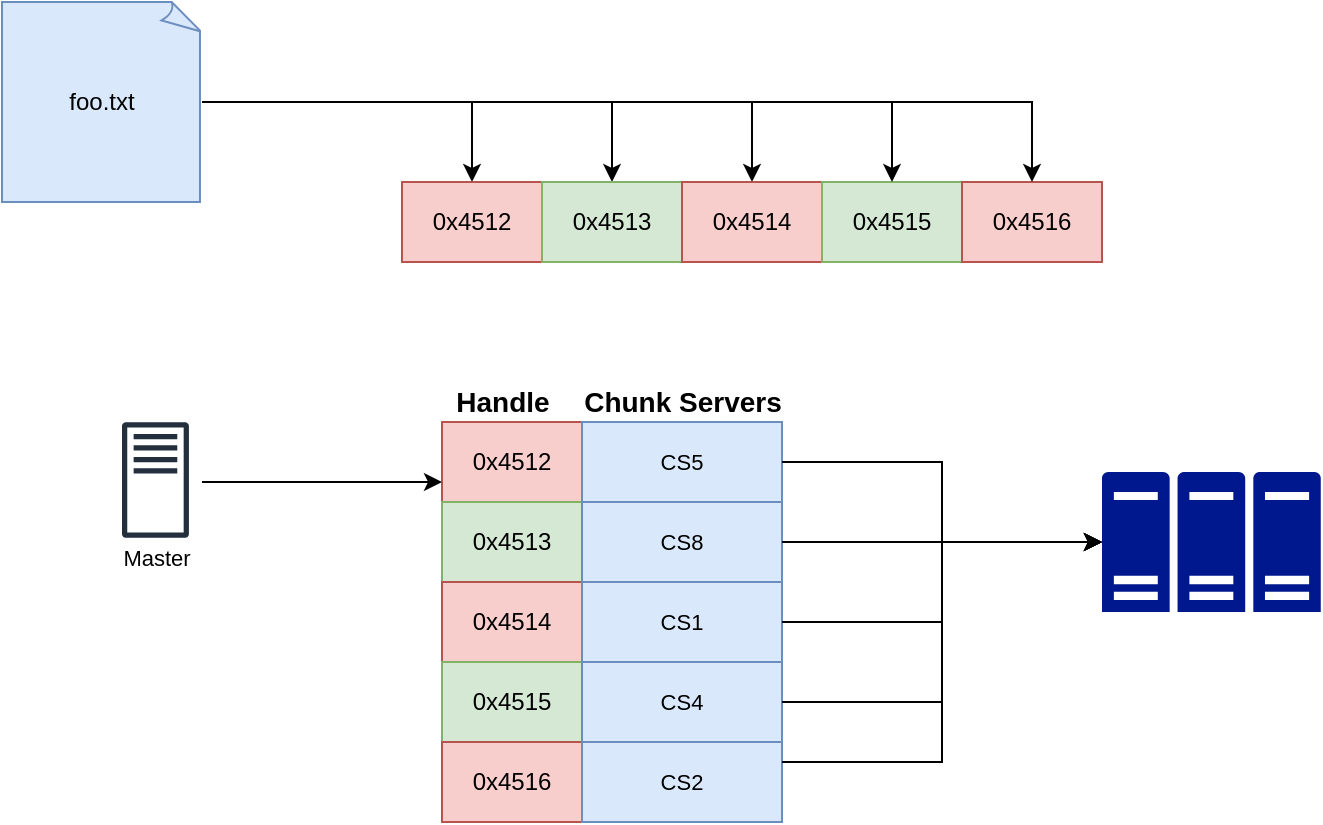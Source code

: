 <mxfile version="16.1.2" type="device"><diagram id="MhVUHVyQ_zmAFyE3Kpdw" name="Page-1"><mxGraphModel dx="1355" dy="878" grid="1" gridSize="10" guides="1" tooltips="1" connect="1" arrows="1" fold="1" page="1" pageScale="1" pageWidth="827" pageHeight="1169" math="0" shadow="0"><root><mxCell id="0"/><mxCell id="1" parent="0"/><mxCell id="_tNJ9wvE9kh-QBGDXk6E-16" style="edgeStyle=orthogonalEdgeStyle;shape=connector;rounded=0;orthogonalLoop=1;jettySize=auto;html=1;exitX=0.5;exitY=0;exitDx=0;exitDy=0;labelBackgroundColor=default;fontFamily=Helvetica;fontSize=11;fontColor=default;startArrow=classic;endArrow=none;strokeColor=default;" edge="1" parent="1" source="_tNJ9wvE9kh-QBGDXk6E-2"><mxGeometry relative="1" as="geometry"><mxPoint x="295" y="120" as="targetPoint"/></mxGeometry></mxCell><mxCell id="_tNJ9wvE9kh-QBGDXk6E-2" value="0x4512" style="rounded=0;whiteSpace=wrap;html=1;fillColor=#f8cecc;strokeColor=#b85450;" vertex="1" parent="1"><mxGeometry x="260" y="160" width="70" height="40" as="geometry"/></mxCell><mxCell id="_tNJ9wvE9kh-QBGDXk6E-15" style="edgeStyle=orthogonalEdgeStyle;shape=connector;rounded=0;orthogonalLoop=1;jettySize=auto;html=1;exitX=0.5;exitY=0;exitDx=0;exitDy=0;labelBackgroundColor=default;fontFamily=Helvetica;fontSize=11;fontColor=default;startArrow=classic;endArrow=none;strokeColor=default;" edge="1" parent="1" source="_tNJ9wvE9kh-QBGDXk6E-3"><mxGeometry relative="1" as="geometry"><mxPoint x="365" y="120" as="targetPoint"/></mxGeometry></mxCell><mxCell id="_tNJ9wvE9kh-QBGDXk6E-3" value="&lt;span&gt;0x4513&lt;/span&gt;" style="rounded=0;whiteSpace=wrap;html=1;fillColor=#d5e8d4;strokeColor=#82b366;" vertex="1" parent="1"><mxGeometry x="330" y="160" width="70" height="40" as="geometry"/></mxCell><mxCell id="_tNJ9wvE9kh-QBGDXk6E-14" style="edgeStyle=orthogonalEdgeStyle;rounded=0;orthogonalLoop=1;jettySize=auto;html=1;exitX=0.5;exitY=0;exitDx=0;exitDy=0;startArrow=classic;endArrow=none;" edge="1" parent="1" source="_tNJ9wvE9kh-QBGDXk6E-4"><mxGeometry relative="1" as="geometry"><mxPoint x="435" y="120" as="targetPoint"/></mxGeometry></mxCell><mxCell id="_tNJ9wvE9kh-QBGDXk6E-4" value="&lt;span&gt;0x4514&lt;/span&gt;" style="rounded=0;whiteSpace=wrap;html=1;fillColor=#f8cecc;strokeColor=#b85450;" vertex="1" parent="1"><mxGeometry x="400" y="160" width="70" height="40" as="geometry"/></mxCell><mxCell id="_tNJ9wvE9kh-QBGDXk6E-5" value="&lt;span&gt;0x4515&lt;/span&gt;" style="rounded=0;whiteSpace=wrap;html=1;fillColor=#d5e8d4;strokeColor=#82b366;" vertex="1" parent="1"><mxGeometry x="470" y="160" width="70" height="40" as="geometry"/></mxCell><mxCell id="_tNJ9wvE9kh-QBGDXk6E-6" value="&lt;span&gt;0x4516&lt;/span&gt;" style="rounded=0;whiteSpace=wrap;html=1;fillColor=#f8cecc;strokeColor=#b85450;" vertex="1" parent="1"><mxGeometry x="540" y="160" width="70" height="40" as="geometry"/></mxCell><mxCell id="_tNJ9wvE9kh-QBGDXk6E-7" value="foo.txt" style="whiteSpace=wrap;html=1;shape=mxgraph.basic.document;fillColor=#dae8fc;strokeColor=#6c8ebf;" vertex="1" parent="1"><mxGeometry x="60" y="70" width="100" height="100" as="geometry"/></mxCell><mxCell id="_tNJ9wvE9kh-QBGDXk6E-9" value="" style="endArrow=classic;html=1;rounded=0;exitX=1;exitY=0.5;exitDx=0;exitDy=0;exitPerimeter=0;entryX=0.5;entryY=0;entryDx=0;entryDy=0;" edge="1" parent="1" source="_tNJ9wvE9kh-QBGDXk6E-7" target="_tNJ9wvE9kh-QBGDXk6E-6"><mxGeometry width="50" height="50" relative="1" as="geometry"><mxPoint x="390" y="470" as="sourcePoint"/><mxPoint x="440" y="420" as="targetPoint"/><Array as="points"><mxPoint x="575" y="120"/></Array></mxGeometry></mxCell><mxCell id="_tNJ9wvE9kh-QBGDXk6E-10" value="" style="endArrow=classic;html=1;rounded=0;entryX=0.5;entryY=0;entryDx=0;entryDy=0;" edge="1" parent="1" target="_tNJ9wvE9kh-QBGDXk6E-5"><mxGeometry width="50" height="50" relative="1" as="geometry"><mxPoint x="505" y="120" as="sourcePoint"/><mxPoint x="440" y="420" as="targetPoint"/></mxGeometry></mxCell><mxCell id="_tNJ9wvE9kh-QBGDXk6E-17" value="&lt;span style=&quot;font-size: 12px&quot;&gt;0x4512&lt;/span&gt;" style="rounded=0;whiteSpace=wrap;html=1;fontFamily=Helvetica;fontSize=11;fontColor=default;fillColor=#f8cecc;strokeColor=#b85450;" vertex="1" parent="1"><mxGeometry x="280" y="280" width="70" height="40" as="geometry"/></mxCell><mxCell id="_tNJ9wvE9kh-QBGDXk6E-18" value="CS5" style="rounded=0;whiteSpace=wrap;html=1;fontFamily=Helvetica;fontSize=11;fillColor=#dae8fc;strokeColor=#6c8ebf;" vertex="1" parent="1"><mxGeometry x="350" y="280" width="100" height="40" as="geometry"/></mxCell><mxCell id="_tNJ9wvE9kh-QBGDXk6E-19" value="&lt;span style=&quot;font-size: 12px&quot;&gt;0x4513&lt;/span&gt;" style="rounded=0;whiteSpace=wrap;html=1;fontFamily=Helvetica;fontSize=11;fontColor=default;fillColor=#d5e8d4;strokeColor=#82b366;" vertex="1" parent="1"><mxGeometry x="280" y="320" width="70" height="40" as="geometry"/></mxCell><mxCell id="_tNJ9wvE9kh-QBGDXk6E-20" value="CS8" style="rounded=0;whiteSpace=wrap;html=1;fontFamily=Helvetica;fontSize=11;fillColor=#dae8fc;strokeColor=#6c8ebf;" vertex="1" parent="1"><mxGeometry x="350" y="320" width="100" height="40" as="geometry"/></mxCell><mxCell id="_tNJ9wvE9kh-QBGDXk6E-22" value="&lt;span style=&quot;font-size: 12px&quot;&gt;0x4514&lt;/span&gt;" style="rounded=0;whiteSpace=wrap;html=1;fontFamily=Helvetica;fontSize=11;fontColor=default;fillColor=#f8cecc;strokeColor=#b85450;" vertex="1" parent="1"><mxGeometry x="280" y="360" width="70" height="40" as="geometry"/></mxCell><mxCell id="_tNJ9wvE9kh-QBGDXk6E-23" value="CS1" style="rounded=0;whiteSpace=wrap;html=1;fontFamily=Helvetica;fontSize=11;fillColor=#dae8fc;strokeColor=#6c8ebf;" vertex="1" parent="1"><mxGeometry x="350" y="360" width="100" height="40" as="geometry"/></mxCell><mxCell id="_tNJ9wvE9kh-QBGDXk6E-24" value="&lt;span style=&quot;font-size: 12px&quot;&gt;0x4515&lt;/span&gt;" style="rounded=0;whiteSpace=wrap;html=1;fontFamily=Helvetica;fontSize=11;fontColor=default;fillColor=#d5e8d4;strokeColor=#82b366;" vertex="1" parent="1"><mxGeometry x="280" y="400" width="70" height="40" as="geometry"/></mxCell><mxCell id="_tNJ9wvE9kh-QBGDXk6E-25" value="CS4" style="rounded=0;whiteSpace=wrap;html=1;fontFamily=Helvetica;fontSize=11;fillColor=#dae8fc;strokeColor=#6c8ebf;" vertex="1" parent="1"><mxGeometry x="350" y="400" width="100" height="40" as="geometry"/></mxCell><mxCell id="_tNJ9wvE9kh-QBGDXk6E-26" value="&lt;span style=&quot;font-size: 12px&quot;&gt;0x4516&lt;/span&gt;" style="rounded=0;whiteSpace=wrap;html=1;fontFamily=Helvetica;fontSize=11;fontColor=default;fillColor=#f8cecc;strokeColor=#b85450;" vertex="1" parent="1"><mxGeometry x="280" y="440" width="70" height="40" as="geometry"/></mxCell><mxCell id="_tNJ9wvE9kh-QBGDXk6E-27" value="CS2" style="rounded=0;whiteSpace=wrap;html=1;fontFamily=Helvetica;fontSize=11;fillColor=#dae8fc;strokeColor=#6c8ebf;" vertex="1" parent="1"><mxGeometry x="350" y="440" width="100" height="40" as="geometry"/></mxCell><mxCell id="_tNJ9wvE9kh-QBGDXk6E-30" value="" style="sketch=0;outlineConnect=0;fontColor=#232F3E;gradientColor=none;fillColor=#232F3D;strokeColor=none;dashed=0;verticalLabelPosition=bottom;verticalAlign=top;align=center;html=1;fontSize=12;fontStyle=0;aspect=fixed;pointerEvents=1;shape=mxgraph.aws4.traditional_server;fontFamily=Helvetica;" vertex="1" parent="1"><mxGeometry x="120" y="280" width="33.46" height="58" as="geometry"/></mxCell><mxCell id="_tNJ9wvE9kh-QBGDXk6E-31" value="Master" style="text;html=1;align=center;verticalAlign=middle;resizable=0;points=[];autosize=1;strokeColor=none;fillColor=none;fontSize=11;fontFamily=Helvetica;fontColor=default;" vertex="1" parent="1"><mxGeometry x="111.73" y="338" width="50" height="20" as="geometry"/></mxCell><mxCell id="_tNJ9wvE9kh-QBGDXk6E-32" value="" style="endArrow=classic;html=1;rounded=0;labelBackgroundColor=default;fontFamily=Helvetica;fontSize=11;fontColor=default;strokeColor=default;shape=connector;entryX=0;entryY=0.75;entryDx=0;entryDy=0;" edge="1" parent="1" target="_tNJ9wvE9kh-QBGDXk6E-17"><mxGeometry width="50" height="50" relative="1" as="geometry"><mxPoint x="160" y="310" as="sourcePoint"/><mxPoint x="400" y="420" as="targetPoint"/></mxGeometry></mxCell><mxCell id="_tNJ9wvE9kh-QBGDXk6E-33" value="&lt;b&gt;&lt;font style=&quot;font-size: 14px&quot;&gt;Handle&lt;/font&gt;&lt;/b&gt;" style="text;html=1;align=center;verticalAlign=middle;resizable=0;points=[];autosize=1;strokeColor=none;fillColor=none;fontSize=11;fontFamily=Helvetica;fontColor=default;" vertex="1" parent="1"><mxGeometry x="280" y="260" width="60" height="20" as="geometry"/></mxCell><mxCell id="_tNJ9wvE9kh-QBGDXk6E-35" value="&lt;b&gt;Chunk Servers&lt;/b&gt;" style="text;html=1;align=center;verticalAlign=middle;resizable=0;points=[];autosize=1;strokeColor=none;fillColor=none;fontSize=14;fontFamily=Helvetica;fontColor=default;" vertex="1" parent="1"><mxGeometry x="345" y="260" width="110" height="20" as="geometry"/></mxCell><mxCell id="_tNJ9wvE9kh-QBGDXk6E-38" style="edgeStyle=orthogonalEdgeStyle;shape=connector;rounded=0;orthogonalLoop=1;jettySize=auto;html=1;exitX=0;exitY=0.5;exitDx=0;exitDy=0;exitPerimeter=0;entryX=1;entryY=0.5;entryDx=0;entryDy=0;labelBackgroundColor=default;fontFamily=Helvetica;fontSize=14;fontColor=default;startArrow=classic;endArrow=none;strokeColor=default;" edge="1" parent="1" source="_tNJ9wvE9kh-QBGDXk6E-36" target="_tNJ9wvE9kh-QBGDXk6E-18"><mxGeometry relative="1" as="geometry"/></mxCell><mxCell id="_tNJ9wvE9kh-QBGDXk6E-39" style="edgeStyle=orthogonalEdgeStyle;shape=connector;rounded=0;orthogonalLoop=1;jettySize=auto;html=1;exitX=0;exitY=0.5;exitDx=0;exitDy=0;exitPerimeter=0;entryX=1;entryY=0.5;entryDx=0;entryDy=0;labelBackgroundColor=default;fontFamily=Helvetica;fontSize=14;fontColor=default;startArrow=classic;endArrow=none;strokeColor=default;" edge="1" parent="1" source="_tNJ9wvE9kh-QBGDXk6E-36" target="_tNJ9wvE9kh-QBGDXk6E-20"><mxGeometry relative="1" as="geometry"/></mxCell><mxCell id="_tNJ9wvE9kh-QBGDXk6E-41" style="edgeStyle=orthogonalEdgeStyle;shape=connector;rounded=0;orthogonalLoop=1;jettySize=auto;html=1;exitX=0;exitY=0.5;exitDx=0;exitDy=0;exitPerimeter=0;entryX=1;entryY=0.5;entryDx=0;entryDy=0;labelBackgroundColor=default;fontFamily=Helvetica;fontSize=14;fontColor=default;startArrow=classic;endArrow=none;strokeColor=default;" edge="1" parent="1" source="_tNJ9wvE9kh-QBGDXk6E-36" target="_tNJ9wvE9kh-QBGDXk6E-23"><mxGeometry relative="1" as="geometry"/></mxCell><mxCell id="_tNJ9wvE9kh-QBGDXk6E-42" style="edgeStyle=orthogonalEdgeStyle;shape=connector;rounded=0;orthogonalLoop=1;jettySize=auto;html=1;exitX=0;exitY=0.5;exitDx=0;exitDy=0;exitPerimeter=0;entryX=1;entryY=0.5;entryDx=0;entryDy=0;labelBackgroundColor=default;fontFamily=Helvetica;fontSize=14;fontColor=default;startArrow=classic;endArrow=none;strokeColor=default;" edge="1" parent="1" source="_tNJ9wvE9kh-QBGDXk6E-36" target="_tNJ9wvE9kh-QBGDXk6E-25"><mxGeometry relative="1" as="geometry"/></mxCell><mxCell id="_tNJ9wvE9kh-QBGDXk6E-43" style="edgeStyle=orthogonalEdgeStyle;shape=connector;rounded=0;orthogonalLoop=1;jettySize=auto;html=1;exitX=0;exitY=0.5;exitDx=0;exitDy=0;exitPerimeter=0;entryX=1;entryY=0.25;entryDx=0;entryDy=0;labelBackgroundColor=default;fontFamily=Helvetica;fontSize=14;fontColor=default;startArrow=classic;endArrow=none;strokeColor=default;" edge="1" parent="1" source="_tNJ9wvE9kh-QBGDXk6E-36" target="_tNJ9wvE9kh-QBGDXk6E-27"><mxGeometry relative="1" as="geometry"/></mxCell><mxCell id="_tNJ9wvE9kh-QBGDXk6E-36" value="" style="sketch=0;aspect=fixed;pointerEvents=1;shadow=0;dashed=0;html=1;strokeColor=none;labelPosition=center;verticalLabelPosition=bottom;verticalAlign=top;align=center;fillColor=#00188D;shape=mxgraph.mscae.enterprise.server_farm;fontFamily=Helvetica;fontSize=14;fontColor=default;" vertex="1" parent="1"><mxGeometry x="610" y="305" width="109.38" height="70" as="geometry"/></mxCell></root></mxGraphModel></diagram></mxfile>